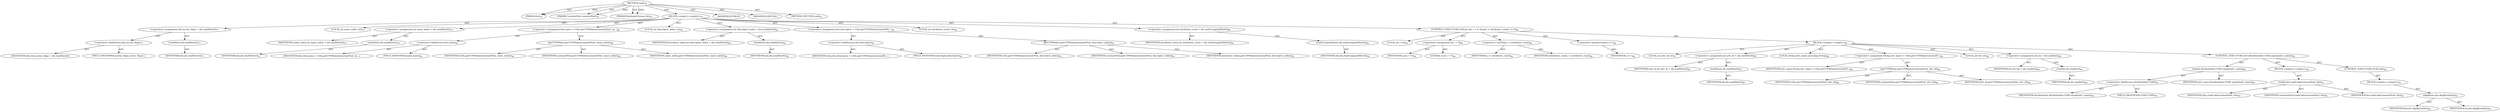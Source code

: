 digraph "read" {  
"111669149697" [label = <(METHOD,read)<SUB>76</SUB>> ]
"115964116992" [label = <(PARAM,this)<SUB>76</SUB>> ]
"115964116999" [label = <(PARAM,ConstantPool constantPool)<SUB>76</SUB>> ]
"115964117000" [label = <(PARAM,DataInputStream dis)<SUB>76</SUB>> ]
"25769803777" [label = <(BLOCK,&lt;empty&gt;,&lt;empty&gt;)<SUB>76</SUB>> ]
"30064771075" [label = <(&lt;operator&gt;.assignment,this.access_flags = dis.readShort())<SUB>77</SUB>> ]
"30064771076" [label = <(&lt;operator&gt;.fieldAccess,this.access_flags)<SUB>77</SUB>> ]
"68719476746" [label = <(IDENTIFIER,this,this.access_flags = dis.readShort())> ]
"55834574849" [label = <(FIELD_IDENTIFIER,access_flags,access_flags)<SUB>77</SUB>> ]
"30064771077" [label = <(readShort,dis.readShort())<SUB>77</SUB>> ]
"68719476747" [label = <(IDENTIFIER,dis,dis.readShort())<SUB>77</SUB>> ]
"94489280512" [label = <(LOCAL,int name_index: int)<SUB>79</SUB>> ]
"30064771078" [label = <(&lt;operator&gt;.assignment,int name_index = dis.readShort())<SUB>79</SUB>> ]
"68719476748" [label = <(IDENTIFIER,name_index,int name_index = dis.readShort())<SUB>79</SUB>> ]
"30064771079" [label = <(readShort,dis.readShort())<SUB>79</SUB>> ]
"68719476749" [label = <(IDENTIFIER,dis,dis.readShort())<SUB>79</SUB>> ]
"30064771080" [label = <(&lt;operator&gt;.assignment,this.name = Utils.getUTF8Value(constantPool, na...)<SUB>80</SUB>> ]
"30064771081" [label = <(&lt;operator&gt;.fieldAccess,this.name)<SUB>80</SUB>> ]
"68719476750" [label = <(IDENTIFIER,this,this.name = Utils.getUTF8Value(constantPool, na...)> ]
"55834574850" [label = <(FIELD_IDENTIFIER,name,name)<SUB>80</SUB>> ]
"30064771082" [label = <(getUTF8Value,getUTF8Value(constantPool, name_index))<SUB>80</SUB>> ]
"68719476751" [label = <(IDENTIFIER,Utils,getUTF8Value(constantPool, name_index))<SUB>80</SUB>> ]
"68719476752" [label = <(IDENTIFIER,constantPool,getUTF8Value(constantPool, name_index))<SUB>80</SUB>> ]
"68719476753" [label = <(IDENTIFIER,name_index,getUTF8Value(constantPool, name_index))<SUB>80</SUB>> ]
"94489280513" [label = <(LOCAL,int descriptor_index: int)<SUB>82</SUB>> ]
"30064771083" [label = <(&lt;operator&gt;.assignment,int descriptor_index = dis.readShort())<SUB>82</SUB>> ]
"68719476754" [label = <(IDENTIFIER,descriptor_index,int descriptor_index = dis.readShort())<SUB>82</SUB>> ]
"30064771084" [label = <(readShort,dis.readShort())<SUB>82</SUB>> ]
"68719476755" [label = <(IDENTIFIER,dis,dis.readShort())<SUB>82</SUB>> ]
"30064771085" [label = <(&lt;operator&gt;.assignment,this.descriptor = Utils.getUTF8Value(constantPo...)<SUB>83</SUB>> ]
"30064771086" [label = <(&lt;operator&gt;.fieldAccess,this.descriptor)<SUB>83</SUB>> ]
"68719476756" [label = <(IDENTIFIER,this,this.descriptor = Utils.getUTF8Value(constantPo...)> ]
"55834574851" [label = <(FIELD_IDENTIFIER,descriptor,descriptor)<SUB>83</SUB>> ]
"30064771087" [label = <(getUTF8Value,getUTF8Value(constantPool, descriptor_index))<SUB>83</SUB>> ]
"68719476757" [label = <(IDENTIFIER,Utils,getUTF8Value(constantPool, descriptor_index))<SUB>83</SUB>> ]
"68719476758" [label = <(IDENTIFIER,constantPool,getUTF8Value(constantPool, descriptor_index))<SUB>83</SUB>> ]
"68719476759" [label = <(IDENTIFIER,descriptor_index,getUTF8Value(constantPool, descriptor_index))<SUB>83</SUB>> ]
"94489280514" [label = <(LOCAL,int attributes_count: int)<SUB>85</SUB>> ]
"30064771088" [label = <(&lt;operator&gt;.assignment,int attributes_count = dis.readUnsignedShort())<SUB>85</SUB>> ]
"68719476760" [label = <(IDENTIFIER,attributes_count,int attributes_count = dis.readUnsignedShort())<SUB>85</SUB>> ]
"30064771089" [label = <(readUnsignedShort,dis.readUnsignedShort())<SUB>85</SUB>> ]
"68719476761" [label = <(IDENTIFIER,dis,dis.readUnsignedShort())<SUB>85</SUB>> ]
"47244640256" [label = <(CONTROL_STRUCTURE,FOR,for (int i = 0; Some(i &lt; attributes_count); i++))<SUB>86</SUB>> ]
"94489280515" [label = <(LOCAL,int i: int)<SUB>86</SUB>> ]
"30064771090" [label = <(&lt;operator&gt;.assignment,int i = 0)<SUB>86</SUB>> ]
"68719476762" [label = <(IDENTIFIER,i,int i = 0)<SUB>86</SUB>> ]
"90194313217" [label = <(LITERAL,0,int i = 0)<SUB>86</SUB>> ]
"30064771091" [label = <(&lt;operator&gt;.lessThan,i &lt; attributes_count)<SUB>86</SUB>> ]
"68719476763" [label = <(IDENTIFIER,i,i &lt; attributes_count)<SUB>86</SUB>> ]
"68719476764" [label = <(IDENTIFIER,attributes_count,i &lt; attributes_count)<SUB>86</SUB>> ]
"30064771092" [label = <(&lt;operator&gt;.postIncrement,i++)<SUB>86</SUB>> ]
"68719476765" [label = <(IDENTIFIER,i,i++)<SUB>86</SUB>> ]
"25769803778" [label = <(BLOCK,&lt;empty&gt;,&lt;empty&gt;)<SUB>86</SUB>> ]
"94489280516" [label = <(LOCAL,int attr_id: int)<SUB>87</SUB>> ]
"30064771093" [label = <(&lt;operator&gt;.assignment,int attr_id = dis.readShort())<SUB>87</SUB>> ]
"68719476766" [label = <(IDENTIFIER,attr_id,int attr_id = dis.readShort())<SUB>87</SUB>> ]
"30064771094" [label = <(readShort,dis.readShort())<SUB>87</SUB>> ]
"68719476767" [label = <(IDENTIFIER,dis,dis.readShort())<SUB>87</SUB>> ]
"94489280517" [label = <(LOCAL,String attr_name: java.lang.String)<SUB>88</SUB>> ]
"30064771095" [label = <(&lt;operator&gt;.assignment,String attr_name = Utils.getUTF8Value(constantP...)<SUB>88</SUB>> ]
"68719476768" [label = <(IDENTIFIER,attr_name,String attr_name = Utils.getUTF8Value(constantP...)<SUB>88</SUB>> ]
"30064771096" [label = <(getUTF8Value,getUTF8Value(constantPool, attr_id))<SUB>88</SUB>> ]
"68719476769" [label = <(IDENTIFIER,Utils,getUTF8Value(constantPool, attr_id))<SUB>88</SUB>> ]
"68719476770" [label = <(IDENTIFIER,constantPool,getUTF8Value(constantPool, attr_id))<SUB>88</SUB>> ]
"68719476771" [label = <(IDENTIFIER,attr_id,getUTF8Value(constantPool, attr_id))<SUB>88</SUB>> ]
"94489280518" [label = <(LOCAL,int len: int)<SUB>89</SUB>> ]
"30064771097" [label = <(&lt;operator&gt;.assignment,int len = dis.readInt())<SUB>89</SUB>> ]
"68719476772" [label = <(IDENTIFIER,len,int len = dis.readInt())<SUB>89</SUB>> ]
"30064771098" [label = <(readInt,dis.readInt())<SUB>89</SUB>> ]
"68719476773" [label = <(IDENTIFIER,dis,dis.readInt())<SUB>89</SUB>> ]
"47244640257" [label = <(CONTROL_STRUCTURE,IF,if (AttributeInfo.CODE.equals(attr_name)))<SUB>90</SUB>> ]
"30064771099" [label = <(equals,AttributeInfo.CODE.equals(attr_name))<SUB>90</SUB>> ]
"30064771100" [label = <(&lt;operator&gt;.fieldAccess,AttributeInfo.CODE)<SUB>90</SUB>> ]
"68719476774" [label = <(IDENTIFIER,AttributeInfo,AttributeInfo.CODE.equals(attr_name))<SUB>90</SUB>> ]
"55834574852" [label = <(FIELD_IDENTIFIER,CODE,CODE)<SUB>90</SUB>> ]
"68719476775" [label = <(IDENTIFIER,attr_name,AttributeInfo.CODE.equals(attr_name))<SUB>90</SUB>> ]
"25769803779" [label = <(BLOCK,&lt;empty&gt;,&lt;empty&gt;)<SUB>90</SUB>> ]
"30064771101" [label = <(readCode,readCode(constantPool, dis))<SUB>91</SUB>> ]
"68719476736" [label = <(IDENTIFIER,this,readCode(constantPool, dis))<SUB>91</SUB>> ]
"68719476776" [label = <(IDENTIFIER,constantPool,readCode(constantPool, dis))<SUB>91</SUB>> ]
"68719476777" [label = <(IDENTIFIER,dis,readCode(constantPool, dis))<SUB>91</SUB>> ]
"47244640258" [label = <(CONTROL_STRUCTURE,ELSE,else)<SUB>92</SUB>> ]
"25769803780" [label = <(BLOCK,&lt;empty&gt;,&lt;empty&gt;)<SUB>92</SUB>> ]
"30064771102" [label = <(skipBytes,dis.skipBytes(len))<SUB>93</SUB>> ]
"68719476778" [label = <(IDENTIFIER,dis,dis.skipBytes(len))<SUB>93</SUB>> ]
"68719476779" [label = <(IDENTIFIER,len,dis.skipBytes(len))<SUB>93</SUB>> ]
"133143986182" [label = <(MODIFIER,PUBLIC)> ]
"133143986183" [label = <(MODIFIER,VIRTUAL)> ]
"128849018881" [label = <(METHOD_RETURN,void)<SUB>76</SUB>> ]
  "111669149697" -> "115964116992"  [ label = "AST: "] 
  "111669149697" -> "115964116999"  [ label = "AST: "] 
  "111669149697" -> "115964117000"  [ label = "AST: "] 
  "111669149697" -> "25769803777"  [ label = "AST: "] 
  "111669149697" -> "133143986182"  [ label = "AST: "] 
  "111669149697" -> "133143986183"  [ label = "AST: "] 
  "111669149697" -> "128849018881"  [ label = "AST: "] 
  "25769803777" -> "30064771075"  [ label = "AST: "] 
  "25769803777" -> "94489280512"  [ label = "AST: "] 
  "25769803777" -> "30064771078"  [ label = "AST: "] 
  "25769803777" -> "30064771080"  [ label = "AST: "] 
  "25769803777" -> "94489280513"  [ label = "AST: "] 
  "25769803777" -> "30064771083"  [ label = "AST: "] 
  "25769803777" -> "30064771085"  [ label = "AST: "] 
  "25769803777" -> "94489280514"  [ label = "AST: "] 
  "25769803777" -> "30064771088"  [ label = "AST: "] 
  "25769803777" -> "47244640256"  [ label = "AST: "] 
  "30064771075" -> "30064771076"  [ label = "AST: "] 
  "30064771075" -> "30064771077"  [ label = "AST: "] 
  "30064771076" -> "68719476746"  [ label = "AST: "] 
  "30064771076" -> "55834574849"  [ label = "AST: "] 
  "30064771077" -> "68719476747"  [ label = "AST: "] 
  "30064771078" -> "68719476748"  [ label = "AST: "] 
  "30064771078" -> "30064771079"  [ label = "AST: "] 
  "30064771079" -> "68719476749"  [ label = "AST: "] 
  "30064771080" -> "30064771081"  [ label = "AST: "] 
  "30064771080" -> "30064771082"  [ label = "AST: "] 
  "30064771081" -> "68719476750"  [ label = "AST: "] 
  "30064771081" -> "55834574850"  [ label = "AST: "] 
  "30064771082" -> "68719476751"  [ label = "AST: "] 
  "30064771082" -> "68719476752"  [ label = "AST: "] 
  "30064771082" -> "68719476753"  [ label = "AST: "] 
  "30064771083" -> "68719476754"  [ label = "AST: "] 
  "30064771083" -> "30064771084"  [ label = "AST: "] 
  "30064771084" -> "68719476755"  [ label = "AST: "] 
  "30064771085" -> "30064771086"  [ label = "AST: "] 
  "30064771085" -> "30064771087"  [ label = "AST: "] 
  "30064771086" -> "68719476756"  [ label = "AST: "] 
  "30064771086" -> "55834574851"  [ label = "AST: "] 
  "30064771087" -> "68719476757"  [ label = "AST: "] 
  "30064771087" -> "68719476758"  [ label = "AST: "] 
  "30064771087" -> "68719476759"  [ label = "AST: "] 
  "30064771088" -> "68719476760"  [ label = "AST: "] 
  "30064771088" -> "30064771089"  [ label = "AST: "] 
  "30064771089" -> "68719476761"  [ label = "AST: "] 
  "47244640256" -> "94489280515"  [ label = "AST: "] 
  "47244640256" -> "30064771090"  [ label = "AST: "] 
  "47244640256" -> "30064771091"  [ label = "AST: "] 
  "47244640256" -> "30064771092"  [ label = "AST: "] 
  "47244640256" -> "25769803778"  [ label = "AST: "] 
  "30064771090" -> "68719476762"  [ label = "AST: "] 
  "30064771090" -> "90194313217"  [ label = "AST: "] 
  "30064771091" -> "68719476763"  [ label = "AST: "] 
  "30064771091" -> "68719476764"  [ label = "AST: "] 
  "30064771092" -> "68719476765"  [ label = "AST: "] 
  "25769803778" -> "94489280516"  [ label = "AST: "] 
  "25769803778" -> "30064771093"  [ label = "AST: "] 
  "25769803778" -> "94489280517"  [ label = "AST: "] 
  "25769803778" -> "30064771095"  [ label = "AST: "] 
  "25769803778" -> "94489280518"  [ label = "AST: "] 
  "25769803778" -> "30064771097"  [ label = "AST: "] 
  "25769803778" -> "47244640257"  [ label = "AST: "] 
  "30064771093" -> "68719476766"  [ label = "AST: "] 
  "30064771093" -> "30064771094"  [ label = "AST: "] 
  "30064771094" -> "68719476767"  [ label = "AST: "] 
  "30064771095" -> "68719476768"  [ label = "AST: "] 
  "30064771095" -> "30064771096"  [ label = "AST: "] 
  "30064771096" -> "68719476769"  [ label = "AST: "] 
  "30064771096" -> "68719476770"  [ label = "AST: "] 
  "30064771096" -> "68719476771"  [ label = "AST: "] 
  "30064771097" -> "68719476772"  [ label = "AST: "] 
  "30064771097" -> "30064771098"  [ label = "AST: "] 
  "30064771098" -> "68719476773"  [ label = "AST: "] 
  "47244640257" -> "30064771099"  [ label = "AST: "] 
  "47244640257" -> "25769803779"  [ label = "AST: "] 
  "47244640257" -> "47244640258"  [ label = "AST: "] 
  "30064771099" -> "30064771100"  [ label = "AST: "] 
  "30064771099" -> "68719476775"  [ label = "AST: "] 
  "30064771100" -> "68719476774"  [ label = "AST: "] 
  "30064771100" -> "55834574852"  [ label = "AST: "] 
  "25769803779" -> "30064771101"  [ label = "AST: "] 
  "30064771101" -> "68719476736"  [ label = "AST: "] 
  "30064771101" -> "68719476776"  [ label = "AST: "] 
  "30064771101" -> "68719476777"  [ label = "AST: "] 
  "47244640258" -> "25769803780"  [ label = "AST: "] 
  "25769803780" -> "30064771102"  [ label = "AST: "] 
  "30064771102" -> "68719476778"  [ label = "AST: "] 
  "30064771102" -> "68719476779"  [ label = "AST: "] 
  "111669149697" -> "115964116992"  [ label = "DDG: "] 
  "111669149697" -> "115964116999"  [ label = "DDG: "] 
  "111669149697" -> "115964117000"  [ label = "DDG: "] 
}

